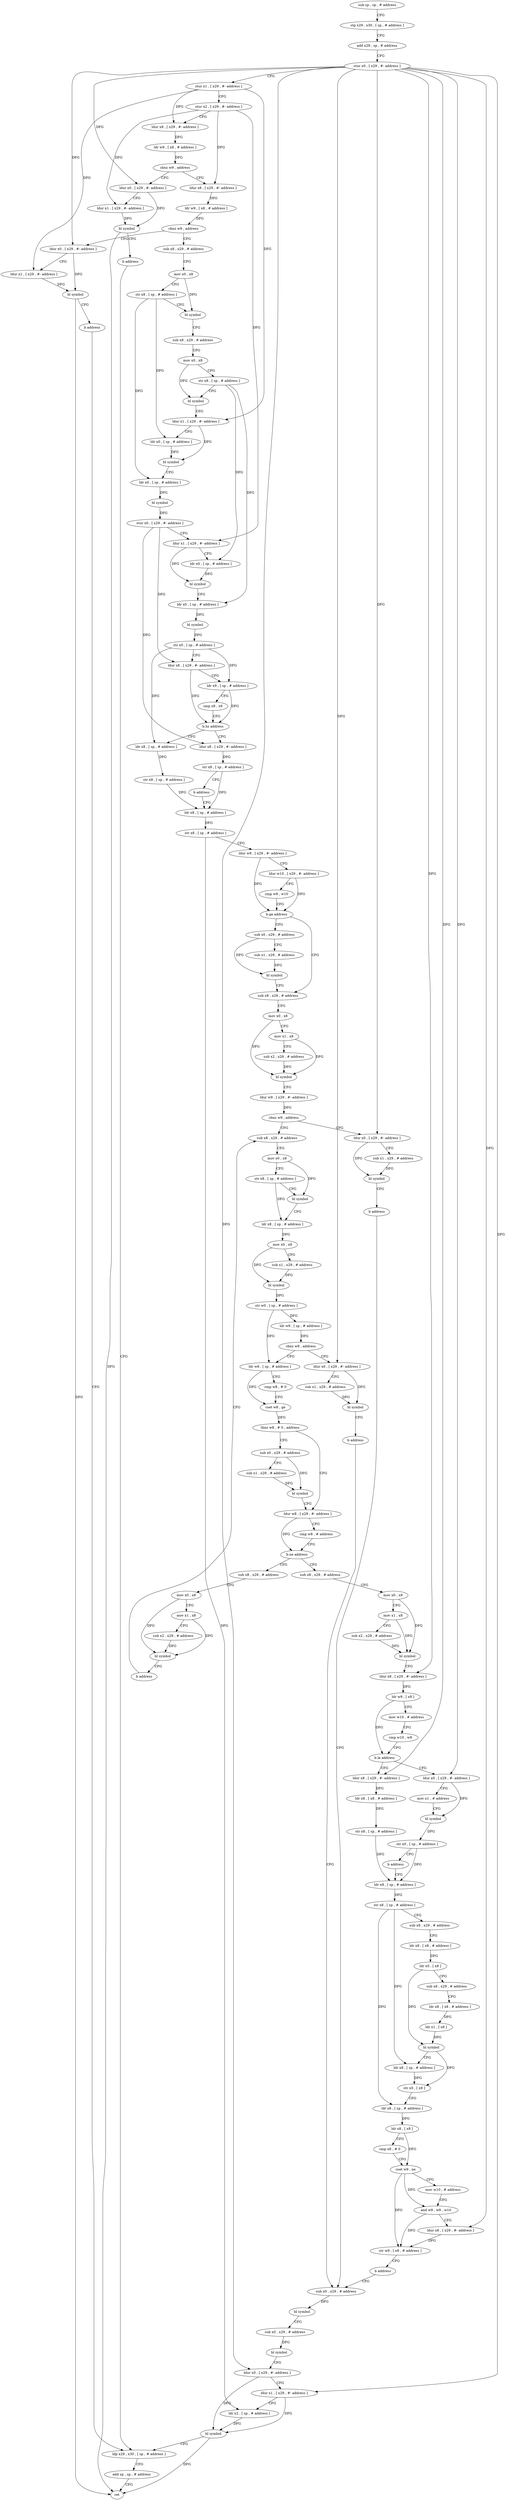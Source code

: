 digraph "func" {
"4258348" [label = "sub sp , sp , # address" ]
"4258352" [label = "stp x29 , x30 , [ sp , # address ]" ]
"4258356" [label = "add x29 , sp , # address" ]
"4258360" [label = "stur x0 , [ x29 , #- address ]" ]
"4258364" [label = "stur x1 , [ x29 , #- address ]" ]
"4258368" [label = "stur x2 , [ x29 , #- address ]" ]
"4258372" [label = "ldur x8 , [ x29 , #- address ]" ]
"4258376" [label = "ldr w9 , [ x8 , # address ]" ]
"4258380" [label = "cbnz w9 , address" ]
"4258400" [label = "ldur x8 , [ x29 , #- address ]" ]
"4258384" [label = "ldur x0 , [ x29 , #- address ]" ]
"4258404" [label = "ldr w9 , [ x8 , # address ]" ]
"4258408" [label = "cbnz w9 , address" ]
"4258428" [label = "sub x8 , x29 , # address" ]
"4258412" [label = "ldur x0 , [ x29 , #- address ]" ]
"4258388" [label = "ldur x1 , [ x29 , #- address ]" ]
"4258392" [label = "bl symbol" ]
"4258396" [label = "b address" ]
"4258932" [label = "ldp x29 , x30 , [ sp , # address ]" ]
"4258432" [label = "mov x0 , x8" ]
"4258436" [label = "str x8 , [ sp , # address ]" ]
"4258440" [label = "bl symbol" ]
"4258444" [label = "sub x8 , x29 , # address" ]
"4258448" [label = "mov x0 , x8" ]
"4258452" [label = "str x8 , [ sp , # address ]" ]
"4258456" [label = "bl symbol" ]
"4258460" [label = "ldur x1 , [ x29 , #- address ]" ]
"4258464" [label = "ldr x0 , [ sp , # address ]" ]
"4258468" [label = "bl symbol" ]
"4258472" [label = "ldr x0 , [ sp , # address ]" ]
"4258476" [label = "bl symbol" ]
"4258480" [label = "stur x0 , [ x29 , #- address ]" ]
"4258484" [label = "ldur x1 , [ x29 , #- address ]" ]
"4258488" [label = "ldr x0 , [ sp , # address ]" ]
"4258492" [label = "bl symbol" ]
"4258496" [label = "ldr x0 , [ sp , # address ]" ]
"4258500" [label = "bl symbol" ]
"4258504" [label = "str x0 , [ sp , # address ]" ]
"4258508" [label = "ldur x8 , [ x29 , #- address ]" ]
"4258512" [label = "ldr x9 , [ sp , # address ]" ]
"4258516" [label = "cmp x8 , x9" ]
"4258520" [label = "b.hs address" ]
"4258536" [label = "ldr x8 , [ sp , # address ]" ]
"4258524" [label = "ldur x8 , [ x29 , #- address ]" ]
"4258416" [label = "ldur x1 , [ x29 , #- address ]" ]
"4258420" [label = "bl symbol" ]
"4258424" [label = "b address" ]
"4258936" [label = "add sp , sp , # address" ]
"4258940" [label = "ret" ]
"4258540" [label = "str x8 , [ sp , # address ]" ]
"4258544" [label = "ldr x8 , [ sp , # address ]" ]
"4258528" [label = "str x8 , [ sp , # address ]" ]
"4258532" [label = "b address" ]
"4258580" [label = "sub x8 , x29 , # address" ]
"4258584" [label = "mov x0 , x8" ]
"4258588" [label = "mov x1 , x8" ]
"4258592" [label = "sub x2 , x29 , # address" ]
"4258596" [label = "bl symbol" ]
"4258600" [label = "ldur w9 , [ x29 , #- address ]" ]
"4258604" [label = "cbnz w9 , address" ]
"4258624" [label = "sub x8 , x29 , # address" ]
"4258608" [label = "ldur x0 , [ x29 , #- address ]" ]
"4258568" [label = "sub x0 , x29 , # address" ]
"4258572" [label = "sub x1 , x29 , # address" ]
"4258576" [label = "bl symbol" ]
"4258548" [label = "str x8 , [ sp , # address ]" ]
"4258552" [label = "ldur w9 , [ x29 , #- address ]" ]
"4258556" [label = "ldur w10 , [ x29 , #- address ]" ]
"4258560" [label = "cmp w9 , w10" ]
"4258564" [label = "b.ge address" ]
"4258628" [label = "mov x0 , x8" ]
"4258632" [label = "str x8 , [ sp , # address ]" ]
"4258636" [label = "bl symbol" ]
"4258640" [label = "ldr x8 , [ sp , # address ]" ]
"4258644" [label = "mov x0 , x8" ]
"4258648" [label = "sub x1 , x29 , # address" ]
"4258652" [label = "bl symbol" ]
"4258656" [label = "str w0 , [ sp , # address ]" ]
"4258660" [label = "ldr w9 , [ sp , # address ]" ]
"4258664" [label = "cbnz w9 , address" ]
"4258684" [label = "ldr w8 , [ sp , # address ]" ]
"4258668" [label = "ldur x0 , [ x29 , #- address ]" ]
"4258612" [label = "sub x1 , x29 , # address" ]
"4258616" [label = "bl symbol" ]
"4258620" [label = "b address" ]
"4258900" [label = "sub x0 , x29 , # address" ]
"4258688" [label = "cmp w8 , # 0" ]
"4258692" [label = "cset w8 , ge" ]
"4258696" [label = "tbnz w8 , # 0 , address" ]
"4258712" [label = "ldur w8 , [ x29 , #- address ]" ]
"4258700" [label = "sub x0 , x29 , # address" ]
"4258672" [label = "sub x1 , x29 , # address" ]
"4258676" [label = "bl symbol" ]
"4258680" [label = "b address" ]
"4258904" [label = "bl symbol" ]
"4258908" [label = "sub x0 , x29 , # address" ]
"4258912" [label = "bl symbol" ]
"4258916" [label = "ldur x0 , [ x29 , #- address ]" ]
"4258920" [label = "ldur x1 , [ x29 , #- address ]" ]
"4258924" [label = "ldr x2 , [ sp , # address ]" ]
"4258928" [label = "bl symbol" ]
"4258716" [label = "cmp w8 , # address" ]
"4258720" [label = "b.ne address" ]
"4258876" [label = "sub x8 , x29 , # address" ]
"4258724" [label = "sub x8 , x29 , # address" ]
"4258704" [label = "sub x1 , x29 , # address" ]
"4258708" [label = "bl symbol" ]
"4258880" [label = "mov x0 , x8" ]
"4258884" [label = "mov x1 , x8" ]
"4258888" [label = "sub x2 , x29 , # address" ]
"4258892" [label = "bl symbol" ]
"4258896" [label = "b address" ]
"4258728" [label = "mov x0 , x8" ]
"4258732" [label = "mov x1 , x8" ]
"4258736" [label = "sub x2 , x29 , # address" ]
"4258740" [label = "bl symbol" ]
"4258744" [label = "ldur x8 , [ x29 , #- address ]" ]
"4258748" [label = "ldr w9 , [ x8 ]" ]
"4258752" [label = "mov w10 , # address" ]
"4258756" [label = "cmp w10 , w9" ]
"4258760" [label = "b.le address" ]
"4258784" [label = "ldur x8 , [ x29 , #- address ]" ]
"4258764" [label = "ldur x0 , [ x29 , #- address ]" ]
"4258788" [label = "ldr x8 , [ x8 , # address ]" ]
"4258792" [label = "str x8 , [ sp , # address ]" ]
"4258796" [label = "ldr x8 , [ sp , # address ]" ]
"4258768" [label = "mov x1 , # address" ]
"4258772" [label = "bl symbol" ]
"4258776" [label = "str x0 , [ sp , # address ]" ]
"4258780" [label = "b address" ]
"4258800" [label = "str x8 , [ sp , # address ]" ]
"4258804" [label = "sub x8 , x29 , # address" ]
"4258808" [label = "ldr x8 , [ x8 , # address ]" ]
"4258812" [label = "ldr x0 , [ x8 ]" ]
"4258816" [label = "sub x8 , x29 , # address" ]
"4258820" [label = "ldr x8 , [ x8 , # address ]" ]
"4258824" [label = "ldr x1 , [ x8 ]" ]
"4258828" [label = "bl symbol" ]
"4258832" [label = "ldr x8 , [ sp , # address ]" ]
"4258836" [label = "str x0 , [ x8 ]" ]
"4258840" [label = "ldr x8 , [ sp , # address ]" ]
"4258844" [label = "ldr x8 , [ x8 ]" ]
"4258848" [label = "cmp x8 , # 0" ]
"4258852" [label = "cset w9 , ne" ]
"4258856" [label = "mov w10 , # address" ]
"4258860" [label = "and w9 , w9 , w10" ]
"4258864" [label = "ldur x8 , [ x29 , #- address ]" ]
"4258868" [label = "str w9 , [ x8 , # address ]" ]
"4258872" [label = "b address" ]
"4258348" -> "4258352" [ label = "CFG" ]
"4258352" -> "4258356" [ label = "CFG" ]
"4258356" -> "4258360" [ label = "CFG" ]
"4258360" -> "4258364" [ label = "CFG" ]
"4258360" -> "4258384" [ label = "DFG" ]
"4258360" -> "4258412" [ label = "DFG" ]
"4258360" -> "4258608" [ label = "DFG" ]
"4258360" -> "4258668" [ label = "DFG" ]
"4258360" -> "4258916" [ label = "DFG" ]
"4258360" -> "4258920" [ label = "DFG" ]
"4258360" -> "4258744" [ label = "DFG" ]
"4258360" -> "4258784" [ label = "DFG" ]
"4258360" -> "4258764" [ label = "DFG" ]
"4258360" -> "4258864" [ label = "DFG" ]
"4258364" -> "4258368" [ label = "CFG" ]
"4258364" -> "4258372" [ label = "DFG" ]
"4258364" -> "4258460" [ label = "DFG" ]
"4258364" -> "4258416" [ label = "DFG" ]
"4258368" -> "4258372" [ label = "CFG" ]
"4258368" -> "4258400" [ label = "DFG" ]
"4258368" -> "4258388" [ label = "DFG" ]
"4258368" -> "4258484" [ label = "DFG" ]
"4258372" -> "4258376" [ label = "DFG" ]
"4258376" -> "4258380" [ label = "DFG" ]
"4258380" -> "4258400" [ label = "CFG" ]
"4258380" -> "4258384" [ label = "CFG" ]
"4258400" -> "4258404" [ label = "DFG" ]
"4258384" -> "4258388" [ label = "CFG" ]
"4258384" -> "4258392" [ label = "DFG" ]
"4258404" -> "4258408" [ label = "DFG" ]
"4258408" -> "4258428" [ label = "CFG" ]
"4258408" -> "4258412" [ label = "CFG" ]
"4258428" -> "4258432" [ label = "CFG" ]
"4258412" -> "4258416" [ label = "CFG" ]
"4258412" -> "4258420" [ label = "DFG" ]
"4258388" -> "4258392" [ label = "DFG" ]
"4258392" -> "4258396" [ label = "CFG" ]
"4258392" -> "4258940" [ label = "DFG" ]
"4258396" -> "4258932" [ label = "CFG" ]
"4258932" -> "4258936" [ label = "CFG" ]
"4258432" -> "4258436" [ label = "CFG" ]
"4258432" -> "4258440" [ label = "DFG" ]
"4258436" -> "4258440" [ label = "CFG" ]
"4258436" -> "4258464" [ label = "DFG" ]
"4258436" -> "4258472" [ label = "DFG" ]
"4258440" -> "4258444" [ label = "CFG" ]
"4258444" -> "4258448" [ label = "CFG" ]
"4258448" -> "4258452" [ label = "CFG" ]
"4258448" -> "4258456" [ label = "DFG" ]
"4258452" -> "4258456" [ label = "CFG" ]
"4258452" -> "4258488" [ label = "DFG" ]
"4258452" -> "4258496" [ label = "DFG" ]
"4258456" -> "4258460" [ label = "CFG" ]
"4258460" -> "4258464" [ label = "CFG" ]
"4258460" -> "4258468" [ label = "DFG" ]
"4258464" -> "4258468" [ label = "DFG" ]
"4258468" -> "4258472" [ label = "CFG" ]
"4258472" -> "4258476" [ label = "DFG" ]
"4258476" -> "4258480" [ label = "DFG" ]
"4258480" -> "4258484" [ label = "CFG" ]
"4258480" -> "4258508" [ label = "DFG" ]
"4258480" -> "4258524" [ label = "DFG" ]
"4258484" -> "4258488" [ label = "CFG" ]
"4258484" -> "4258492" [ label = "DFG" ]
"4258488" -> "4258492" [ label = "DFG" ]
"4258492" -> "4258496" [ label = "CFG" ]
"4258496" -> "4258500" [ label = "DFG" ]
"4258500" -> "4258504" [ label = "DFG" ]
"4258504" -> "4258508" [ label = "CFG" ]
"4258504" -> "4258512" [ label = "DFG" ]
"4258504" -> "4258536" [ label = "DFG" ]
"4258508" -> "4258512" [ label = "CFG" ]
"4258508" -> "4258520" [ label = "DFG" ]
"4258512" -> "4258516" [ label = "CFG" ]
"4258512" -> "4258520" [ label = "DFG" ]
"4258516" -> "4258520" [ label = "CFG" ]
"4258520" -> "4258536" [ label = "CFG" ]
"4258520" -> "4258524" [ label = "CFG" ]
"4258536" -> "4258540" [ label = "DFG" ]
"4258524" -> "4258528" [ label = "DFG" ]
"4258416" -> "4258420" [ label = "DFG" ]
"4258420" -> "4258424" [ label = "CFG" ]
"4258420" -> "4258940" [ label = "DFG" ]
"4258424" -> "4258932" [ label = "CFG" ]
"4258936" -> "4258940" [ label = "CFG" ]
"4258540" -> "4258544" [ label = "DFG" ]
"4258544" -> "4258548" [ label = "DFG" ]
"4258528" -> "4258532" [ label = "CFG" ]
"4258528" -> "4258544" [ label = "DFG" ]
"4258532" -> "4258544" [ label = "CFG" ]
"4258580" -> "4258584" [ label = "CFG" ]
"4258584" -> "4258588" [ label = "CFG" ]
"4258584" -> "4258596" [ label = "DFG" ]
"4258588" -> "4258592" [ label = "CFG" ]
"4258588" -> "4258596" [ label = "DFG" ]
"4258592" -> "4258596" [ label = "DFG" ]
"4258596" -> "4258600" [ label = "CFG" ]
"4258600" -> "4258604" [ label = "DFG" ]
"4258604" -> "4258624" [ label = "CFG" ]
"4258604" -> "4258608" [ label = "CFG" ]
"4258624" -> "4258628" [ label = "CFG" ]
"4258608" -> "4258612" [ label = "CFG" ]
"4258608" -> "4258616" [ label = "DFG" ]
"4258568" -> "4258572" [ label = "CFG" ]
"4258568" -> "4258576" [ label = "DFG" ]
"4258572" -> "4258576" [ label = "DFG" ]
"4258576" -> "4258580" [ label = "CFG" ]
"4258548" -> "4258552" [ label = "CFG" ]
"4258548" -> "4258924" [ label = "DFG" ]
"4258552" -> "4258556" [ label = "CFG" ]
"4258552" -> "4258564" [ label = "DFG" ]
"4258556" -> "4258560" [ label = "CFG" ]
"4258556" -> "4258564" [ label = "DFG" ]
"4258560" -> "4258564" [ label = "CFG" ]
"4258564" -> "4258580" [ label = "CFG" ]
"4258564" -> "4258568" [ label = "CFG" ]
"4258628" -> "4258632" [ label = "CFG" ]
"4258628" -> "4258636" [ label = "DFG" ]
"4258632" -> "4258636" [ label = "CFG" ]
"4258632" -> "4258640" [ label = "DFG" ]
"4258636" -> "4258640" [ label = "CFG" ]
"4258640" -> "4258644" [ label = "DFG" ]
"4258644" -> "4258648" [ label = "CFG" ]
"4258644" -> "4258652" [ label = "DFG" ]
"4258648" -> "4258652" [ label = "DFG" ]
"4258652" -> "4258656" [ label = "DFG" ]
"4258656" -> "4258660" [ label = "DFG" ]
"4258656" -> "4258684" [ label = "DFG" ]
"4258660" -> "4258664" [ label = "DFG" ]
"4258664" -> "4258684" [ label = "CFG" ]
"4258664" -> "4258668" [ label = "CFG" ]
"4258684" -> "4258688" [ label = "CFG" ]
"4258684" -> "4258692" [ label = "DFG" ]
"4258668" -> "4258672" [ label = "CFG" ]
"4258668" -> "4258676" [ label = "DFG" ]
"4258612" -> "4258616" [ label = "DFG" ]
"4258616" -> "4258620" [ label = "CFG" ]
"4258620" -> "4258900" [ label = "CFG" ]
"4258900" -> "4258904" [ label = "DFG" ]
"4258688" -> "4258692" [ label = "CFG" ]
"4258692" -> "4258696" [ label = "DFG" ]
"4258696" -> "4258712" [ label = "CFG" ]
"4258696" -> "4258700" [ label = "CFG" ]
"4258712" -> "4258716" [ label = "CFG" ]
"4258712" -> "4258720" [ label = "DFG" ]
"4258700" -> "4258704" [ label = "CFG" ]
"4258700" -> "4258708" [ label = "DFG" ]
"4258672" -> "4258676" [ label = "DFG" ]
"4258676" -> "4258680" [ label = "CFG" ]
"4258680" -> "4258900" [ label = "CFG" ]
"4258904" -> "4258908" [ label = "CFG" ]
"4258908" -> "4258912" [ label = "DFG" ]
"4258912" -> "4258916" [ label = "CFG" ]
"4258916" -> "4258920" [ label = "CFG" ]
"4258916" -> "4258928" [ label = "DFG" ]
"4258920" -> "4258924" [ label = "CFG" ]
"4258920" -> "4258928" [ label = "DFG" ]
"4258924" -> "4258928" [ label = "DFG" ]
"4258928" -> "4258932" [ label = "CFG" ]
"4258928" -> "4258940" [ label = "DFG" ]
"4258716" -> "4258720" [ label = "CFG" ]
"4258720" -> "4258876" [ label = "CFG" ]
"4258720" -> "4258724" [ label = "CFG" ]
"4258876" -> "4258880" [ label = "CFG" ]
"4258724" -> "4258728" [ label = "CFG" ]
"4258704" -> "4258708" [ label = "DFG" ]
"4258708" -> "4258712" [ label = "CFG" ]
"4258880" -> "4258884" [ label = "CFG" ]
"4258880" -> "4258892" [ label = "DFG" ]
"4258884" -> "4258888" [ label = "CFG" ]
"4258884" -> "4258892" [ label = "DFG" ]
"4258888" -> "4258892" [ label = "DFG" ]
"4258892" -> "4258896" [ label = "CFG" ]
"4258896" -> "4258624" [ label = "CFG" ]
"4258728" -> "4258732" [ label = "CFG" ]
"4258728" -> "4258740" [ label = "DFG" ]
"4258732" -> "4258736" [ label = "CFG" ]
"4258732" -> "4258740" [ label = "DFG" ]
"4258736" -> "4258740" [ label = "DFG" ]
"4258740" -> "4258744" [ label = "CFG" ]
"4258744" -> "4258748" [ label = "DFG" ]
"4258748" -> "4258752" [ label = "CFG" ]
"4258748" -> "4258760" [ label = "DFG" ]
"4258752" -> "4258756" [ label = "CFG" ]
"4258756" -> "4258760" [ label = "CFG" ]
"4258760" -> "4258784" [ label = "CFG" ]
"4258760" -> "4258764" [ label = "CFG" ]
"4258784" -> "4258788" [ label = "DFG" ]
"4258764" -> "4258768" [ label = "CFG" ]
"4258764" -> "4258772" [ label = "DFG" ]
"4258788" -> "4258792" [ label = "DFG" ]
"4258792" -> "4258796" [ label = "DFG" ]
"4258796" -> "4258800" [ label = "DFG" ]
"4258768" -> "4258772" [ label = "CFG" ]
"4258772" -> "4258776" [ label = "DFG" ]
"4258776" -> "4258780" [ label = "CFG" ]
"4258776" -> "4258796" [ label = "DFG" ]
"4258780" -> "4258796" [ label = "CFG" ]
"4258800" -> "4258804" [ label = "CFG" ]
"4258800" -> "4258832" [ label = "DFG" ]
"4258800" -> "4258840" [ label = "DFG" ]
"4258804" -> "4258808" [ label = "CFG" ]
"4258808" -> "4258812" [ label = "DFG" ]
"4258812" -> "4258816" [ label = "CFG" ]
"4258812" -> "4258828" [ label = "DFG" ]
"4258816" -> "4258820" [ label = "CFG" ]
"4258820" -> "4258824" [ label = "DFG" ]
"4258824" -> "4258828" [ label = "DFG" ]
"4258828" -> "4258832" [ label = "CFG" ]
"4258828" -> "4258836" [ label = "DFG" ]
"4258832" -> "4258836" [ label = "DFG" ]
"4258836" -> "4258840" [ label = "CFG" ]
"4258840" -> "4258844" [ label = "DFG" ]
"4258844" -> "4258848" [ label = "CFG" ]
"4258844" -> "4258852" [ label = "DFG" ]
"4258848" -> "4258852" [ label = "CFG" ]
"4258852" -> "4258856" [ label = "CFG" ]
"4258852" -> "4258860" [ label = "DFG" ]
"4258852" -> "4258868" [ label = "DFG" ]
"4258856" -> "4258860" [ label = "CFG" ]
"4258860" -> "4258864" [ label = "CFG" ]
"4258860" -> "4258868" [ label = "DFG" ]
"4258864" -> "4258868" [ label = "DFG" ]
"4258868" -> "4258872" [ label = "CFG" ]
"4258872" -> "4258900" [ label = "CFG" ]
}
